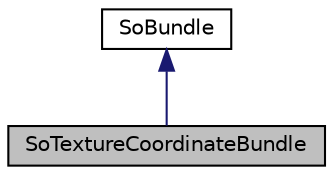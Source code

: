 digraph "SoTextureCoordinateBundle"
{
 // LATEX_PDF_SIZE
  edge [fontname="Helvetica",fontsize="10",labelfontname="Helvetica",labelfontsize="10"];
  node [fontname="Helvetica",fontsize="10",shape=record];
  Node1 [label="SoTextureCoordinateBundle",height=0.2,width=0.4,color="black", fillcolor="grey75", style="filled", fontcolor="black",tooltip="The SoTextureCoordinateBundle class simplifies texture coordinate handling."];
  Node2 -> Node1 [dir="back",color="midnightblue",fontsize="10",style="solid",fontname="Helvetica"];
  Node2 [label="SoBundle",height=0.2,width=0.4,color="black", fillcolor="white", style="filled",URL="$classSoBundle.html",tooltip="The SoBundle class is the superclass for all bundle classes."];
}
